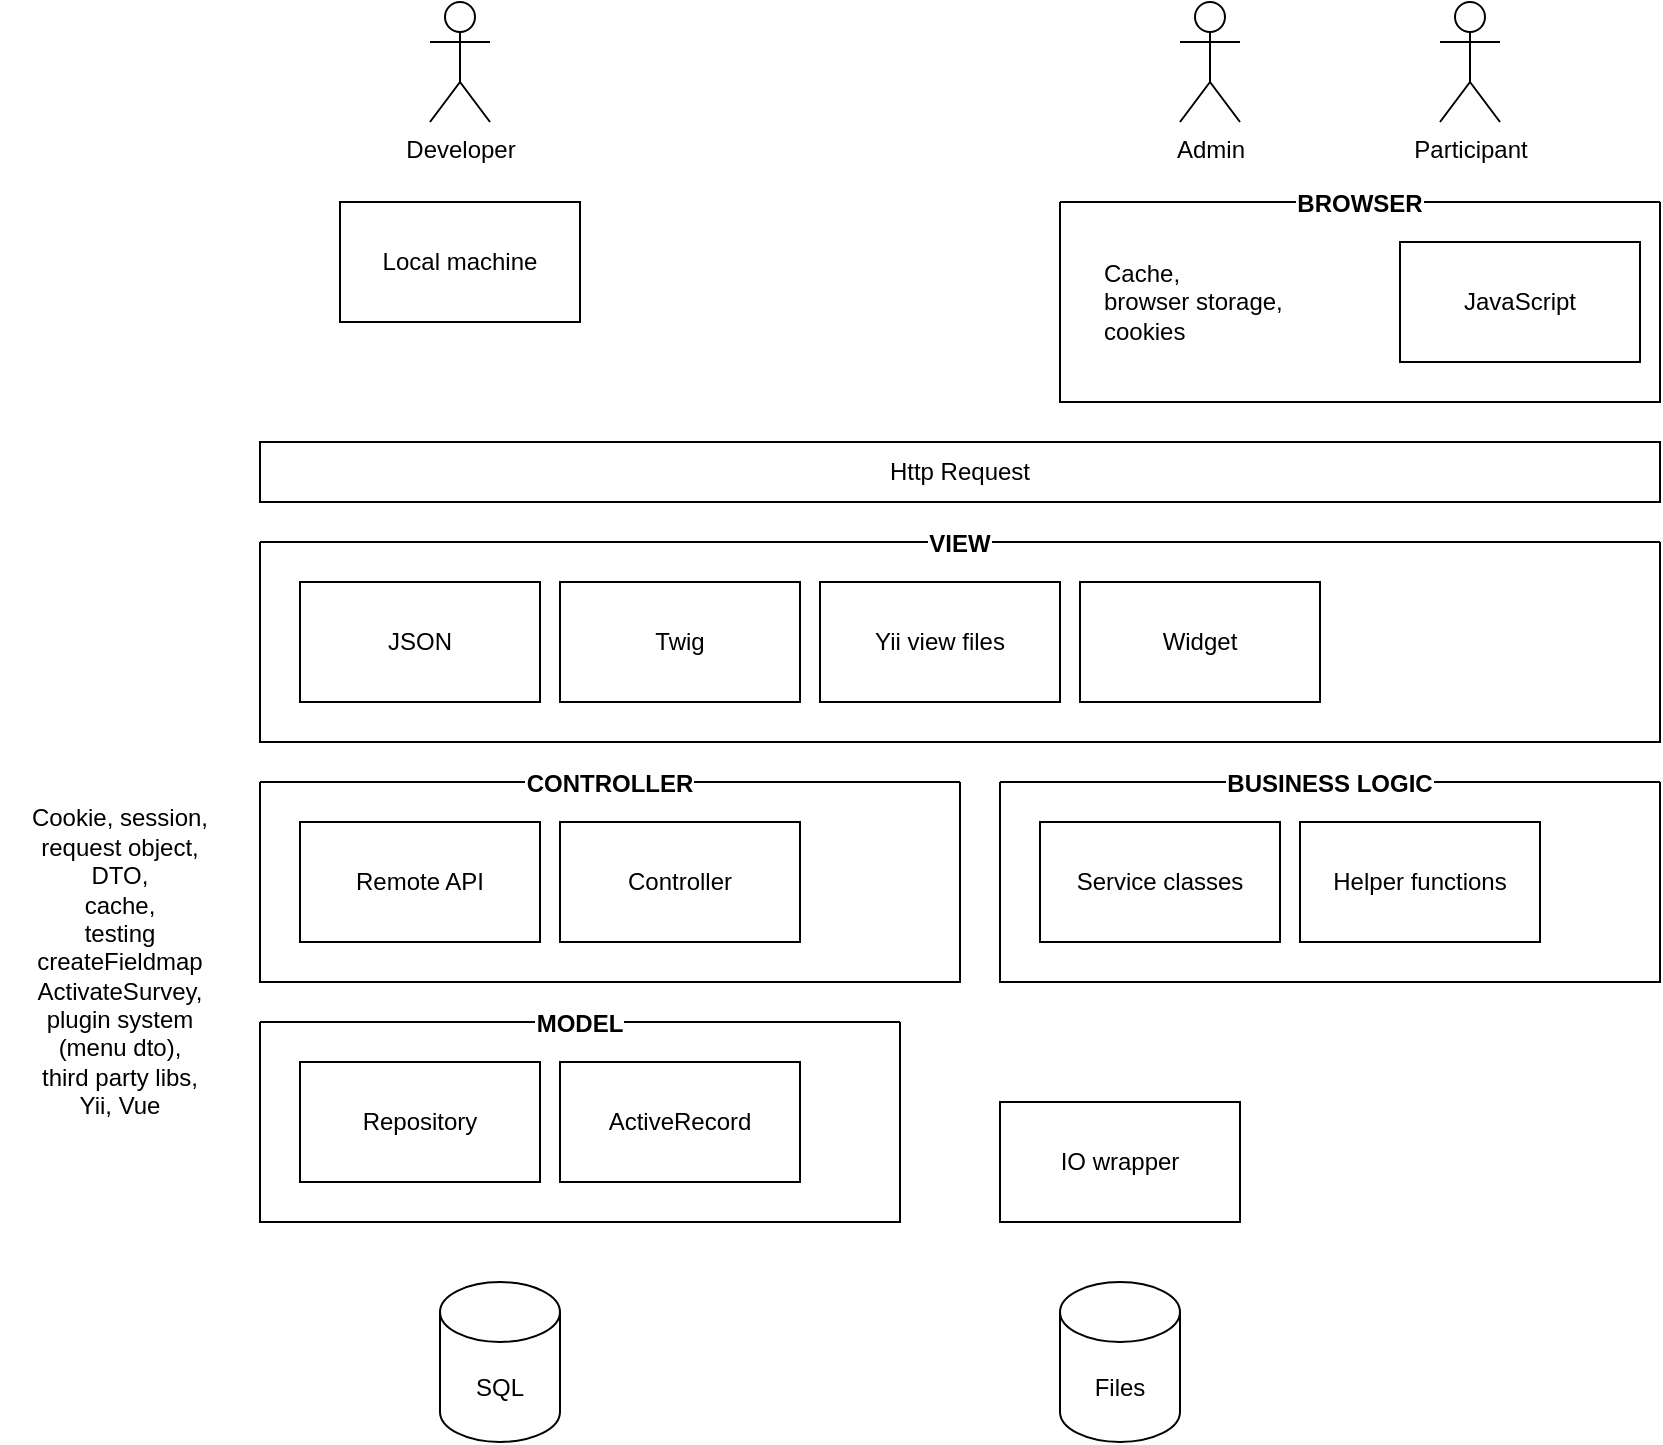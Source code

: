 <mxfile version="14.9.9" type="github">
  <diagram id="CAZZak_FirUkJ6t7yPCO" name="Page-1">
    <mxGraphModel dx="1420" dy="1889" grid="1" gridSize="10" guides="1" tooltips="1" connect="1" arrows="1" fold="1" page="1" pageScale="1" pageWidth="850" pageHeight="1100" math="0" shadow="0">
      <root>
        <mxCell id="0" />
        <mxCell id="1" parent="0" />
        <mxCell id="ZQ06bYMubK2WD7voXs-C-1" value="SQL" style="shape=cylinder3;whiteSpace=wrap;html=1;boundedLbl=1;backgroundOutline=1;size=15;" parent="1" vertex="1">
          <mxGeometry x="220" y="320" width="60" height="80" as="geometry" />
        </mxCell>
        <mxCell id="ZQ06bYMubK2WD7voXs-C-6" value="Service classes" style="whiteSpace=wrap;html=1;" parent="1" vertex="1">
          <mxGeometry x="520" y="90" width="120" height="60" as="geometry" />
        </mxCell>
        <mxCell id="ZQ06bYMubK2WD7voXs-C-18" value="BUSINESS LOGIC" style="swimlane;startSize=0;labelBackgroundColor=#ffffff;" parent="1" vertex="1">
          <mxGeometry x="500" y="70" width="330" height="100" as="geometry" />
        </mxCell>
        <mxCell id="ZQ06bYMubK2WD7voXs-C-7" value="Helper functions" style="whiteSpace=wrap;html=1;" parent="ZQ06bYMubK2WD7voXs-C-18" vertex="1">
          <mxGeometry x="150" y="20" width="120" height="60" as="geometry" />
        </mxCell>
        <mxCell id="ZQ06bYMubK2WD7voXs-C-21" value="CONTROLLER" style="swimlane;startSize=0;labelBackgroundColor=#ffffff;" parent="1" vertex="1">
          <mxGeometry x="130" y="70" width="350" height="100" as="geometry" />
        </mxCell>
        <mxCell id="ZQ06bYMubK2WD7voXs-C-3" value="Controller" style="rounded=0;whiteSpace=wrap;html=1;" parent="ZQ06bYMubK2WD7voXs-C-21" vertex="1">
          <mxGeometry x="150" y="20" width="120" height="60" as="geometry" />
        </mxCell>
        <mxCell id="ZQ06bYMubK2WD7voXs-C-20" value="Remote API" style="rounded=0;whiteSpace=wrap;html=1;" parent="ZQ06bYMubK2WD7voXs-C-21" vertex="1">
          <mxGeometry x="20" y="20" width="120" height="60" as="geometry" />
        </mxCell>
        <mxCell id="ZQ06bYMubK2WD7voXs-C-22" value="&lt;div&gt;Cookie, session, request object,&lt;/div&gt;&lt;div&gt;DTO,&lt;/div&gt;&lt;div&gt;cache,&lt;/div&gt;&lt;div&gt;testing&lt;br&gt;&lt;/div&gt;&lt;div&gt;createFieldmap&lt;/div&gt;&lt;div&gt;ActivateSurvey,&lt;/div&gt;&lt;div&gt;plugin system&lt;/div&gt;&lt;div&gt;(menu dto),&lt;/div&gt;&lt;div&gt;third party libs,&lt;/div&gt;&lt;div&gt;Yii, Vue&lt;br&gt;&lt;/div&gt;" style="text;html=1;strokeColor=none;fillColor=none;align=center;verticalAlign=middle;whiteSpace=wrap;rounded=0;" parent="1" vertex="1">
          <mxGeometry y="150" width="120" height="20" as="geometry" />
        </mxCell>
        <mxCell id="ZQ06bYMubK2WD7voXs-C-27" value="VIEW" style="swimlane;startSize=0;swimlaneFillColor=none;swimlaneLine=1;rounded=0;shadow=0;sketch=0;labelBackgroundColor=#ffffff;" parent="1" vertex="1">
          <mxGeometry x="130" y="-50" width="700" height="100" as="geometry" />
        </mxCell>
        <mxCell id="ZQ06bYMubK2WD7voXs-C-28" value="JSON" style="rounded=0;whiteSpace=wrap;html=1;" parent="ZQ06bYMubK2WD7voXs-C-27" vertex="1">
          <mxGeometry x="20" y="20" width="120" height="60" as="geometry" />
        </mxCell>
        <mxCell id="ZQ06bYMubK2WD7voXs-C-48" value="Widget" style="rounded=0;whiteSpace=wrap;html=1;" parent="ZQ06bYMubK2WD7voXs-C-27" vertex="1">
          <mxGeometry x="410" y="20" width="120" height="60" as="geometry" />
        </mxCell>
        <mxCell id="ZQ06bYMubK2WD7voXs-C-25" value="Twig" style="rounded=0;whiteSpace=wrap;html=1;" parent="ZQ06bYMubK2WD7voXs-C-27" vertex="1">
          <mxGeometry x="150" y="20" width="120" height="60" as="geometry" />
        </mxCell>
        <mxCell id="ZQ06bYMubK2WD7voXs-C-4" value="Yii view files" style="rounded=0;whiteSpace=wrap;html=1;" parent="ZQ06bYMubK2WD7voXs-C-27" vertex="1">
          <mxGeometry x="280" y="20" width="120" height="60" as="geometry" />
        </mxCell>
        <mxCell id="ZQ06bYMubK2WD7voXs-C-30" value="Local machine" style="rounded=0;whiteSpace=wrap;html=1;" parent="1" vertex="1">
          <mxGeometry x="170" y="-220" width="120" height="60" as="geometry" />
        </mxCell>
        <mxCell id="ZQ06bYMubK2WD7voXs-C-31" value="Admin" style="shape=umlActor;verticalLabelPosition=bottom;verticalAlign=top;html=1;outlineConnect=0;" parent="1" vertex="1">
          <mxGeometry x="590" y="-320" width="30" height="60" as="geometry" />
        </mxCell>
        <mxCell id="ZQ06bYMubK2WD7voXs-C-32" value="Participant" style="shape=umlActor;verticalLabelPosition=bottom;verticalAlign=top;html=1;outlineConnect=0;" parent="1" vertex="1">
          <mxGeometry x="720" y="-320" width="30" height="60" as="geometry" />
        </mxCell>
        <mxCell id="ZQ06bYMubK2WD7voXs-C-33" value="Developer" style="shape=umlActor;verticalLabelPosition=bottom;verticalAlign=top;html=1;outlineConnect=0;" parent="1" vertex="1">
          <mxGeometry x="215" y="-320" width="30" height="60" as="geometry" />
        </mxCell>
        <mxCell id="ZQ06bYMubK2WD7voXs-C-36" value="Http Request" style="rounded=0;whiteSpace=wrap;html=1;" parent="1" vertex="1">
          <mxGeometry x="130" y="-100" width="700" height="30" as="geometry" />
        </mxCell>
        <mxCell id="ZQ06bYMubK2WD7voXs-C-38" value="MODEL" style="swimlane;startSize=0;labelBackgroundColor=#ffffff;labelBorderColor=none;" parent="1" vertex="1">
          <mxGeometry x="130" y="190" width="320" height="100" as="geometry" />
        </mxCell>
        <mxCell id="ZQ06bYMubK2WD7voXs-C-40" value="ActiveRecord" style="rounded=0;whiteSpace=wrap;html=1;" parent="ZQ06bYMubK2WD7voXs-C-38" vertex="1">
          <mxGeometry x="150" y="20" width="120" height="60" as="geometry" />
        </mxCell>
        <mxCell id="ZQ06bYMubK2WD7voXs-C-41" value="Repository" style="rounded=0;whiteSpace=wrap;html=1;" parent="ZQ06bYMubK2WD7voXs-C-38" vertex="1">
          <mxGeometry x="20" y="20" width="120" height="60" as="geometry" />
        </mxCell>
        <mxCell id="ZQ06bYMubK2WD7voXs-C-44" value="BROWSER" style="swimlane;startSize=0;labelBackgroundColor=#ffffff;" parent="1" vertex="1">
          <mxGeometry x="530" y="-220" width="300" height="100" as="geometry" />
        </mxCell>
        <mxCell id="ZQ06bYMubK2WD7voXs-C-5" value="JavaScript" style="whiteSpace=wrap;html=1;" parent="ZQ06bYMubK2WD7voXs-C-44" vertex="1">
          <mxGeometry x="170" y="20" width="120" height="60" as="geometry" />
        </mxCell>
        <mxCell id="ZQ06bYMubK2WD7voXs-C-49" value="&lt;div align=&quot;left&quot;&gt;Cache,&lt;br&gt;&lt;/div&gt;&lt;div align=&quot;left&quot;&gt;browser storage,&lt;/div&gt;&lt;div align=&quot;left&quot;&gt;cookies&lt;/div&gt;" style="text;html=1;strokeColor=none;fillColor=none;align=left;verticalAlign=middle;whiteSpace=wrap;rounded=0;" parent="ZQ06bYMubK2WD7voXs-C-44" vertex="1">
          <mxGeometry x="20" y="40" width="130" height="20" as="geometry" />
        </mxCell>
        <mxCell id="ZQ06bYMubK2WD7voXs-C-46" value="Files" style="shape=cylinder3;whiteSpace=wrap;html=1;boundedLbl=1;backgroundOutline=1;size=15;" parent="1" vertex="1">
          <mxGeometry x="530" y="320" width="60" height="80" as="geometry" />
        </mxCell>
        <mxCell id="Rg0PUGwHE4vJt5AJLw-h-1" value="IO wrapper" style="rounded=0;whiteSpace=wrap;html=1;" parent="1" vertex="1">
          <mxGeometry x="500" y="230" width="120" height="60" as="geometry" />
        </mxCell>
      </root>
    </mxGraphModel>
  </diagram>
</mxfile>
